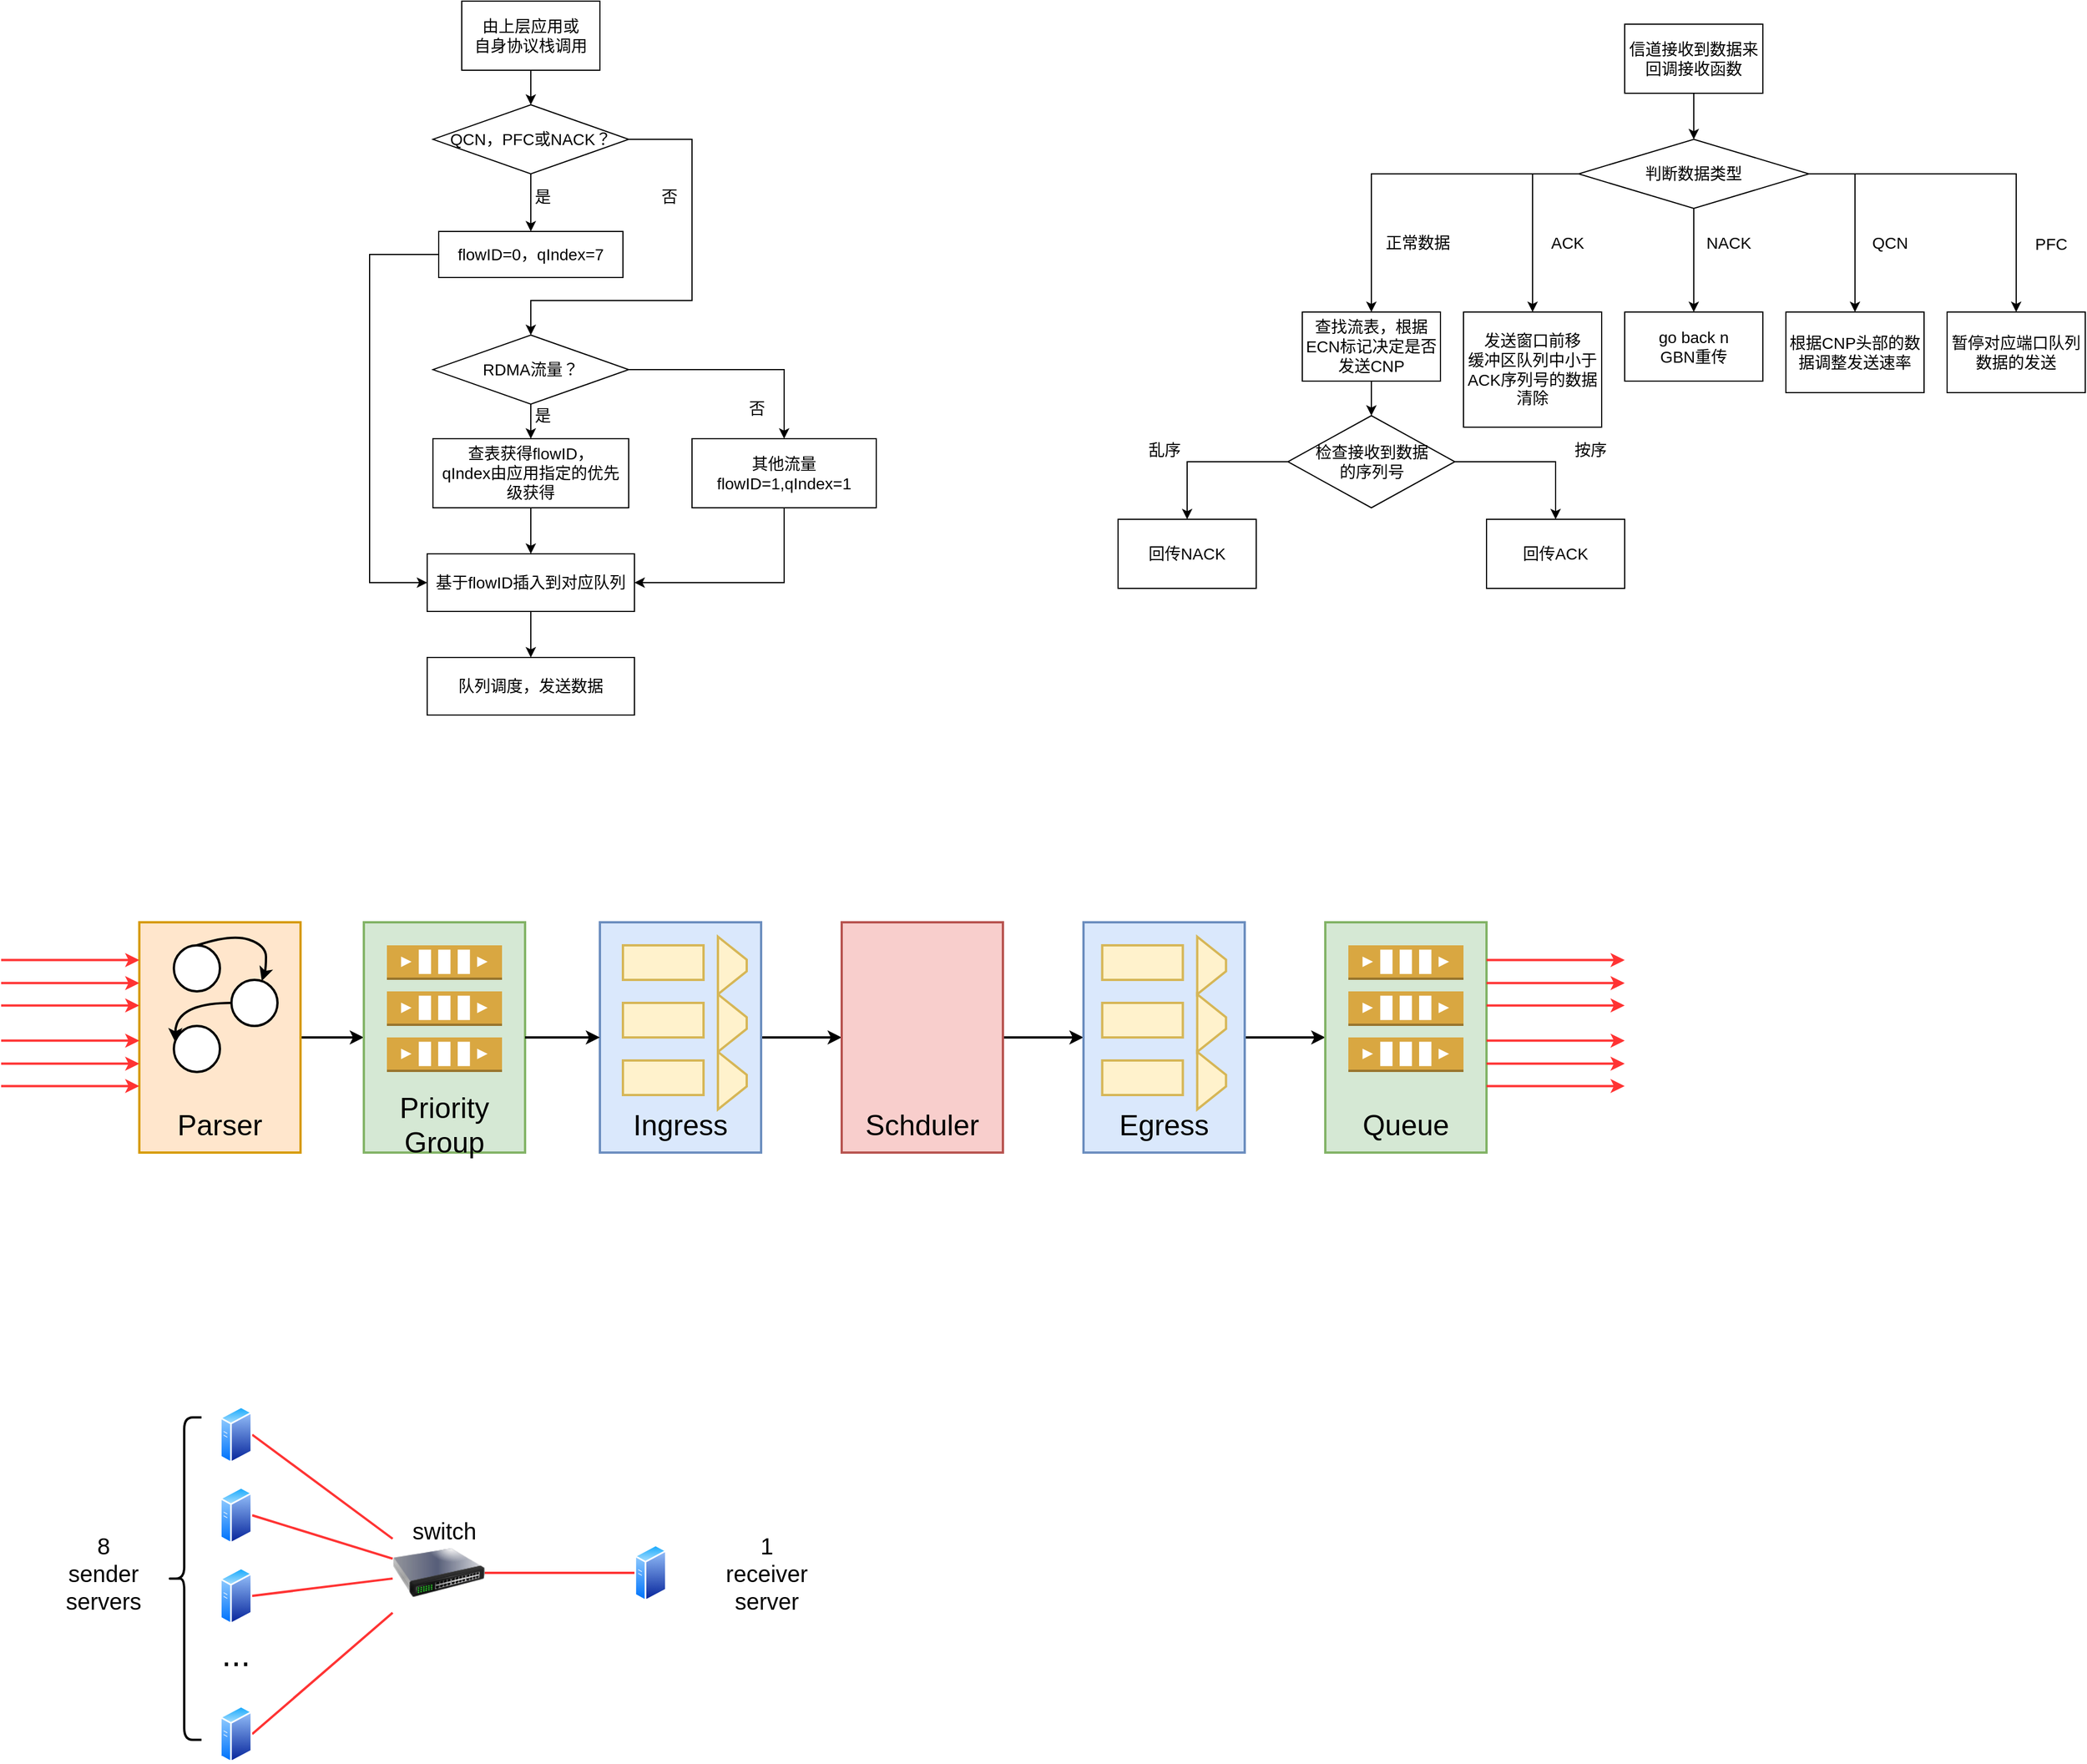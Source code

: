 <mxfile version="17.1.3" type="github">
  <diagram id="tDxhUoB9qEVGDgbhk-KO" name="Page-1">
    <mxGraphModel dx="2072" dy="1929" grid="1" gridSize="10" guides="1" tooltips="1" connect="1" arrows="1" fold="1" page="1" pageScale="1" pageWidth="827" pageHeight="1169" math="0" shadow="0">
      <root>
        <mxCell id="0" />
        <mxCell id="1" parent="0" />
        <mxCell id="RuosHeMIYyfSpo287nHV-2" value="" style="endArrow=classic;html=1;rounded=0;strokeWidth=1;entryX=0.5;entryY=0;entryDx=0;entryDy=0;fontSize=14;" edge="1" parent="1" target="RuosHeMIYyfSpo287nHV-4">
          <mxGeometry width="50" height="50" relative="1" as="geometry">
            <mxPoint x="120" y="40" as="sourcePoint" />
            <mxPoint x="120" y="90" as="targetPoint" />
          </mxGeometry>
        </mxCell>
        <mxCell id="RuosHeMIYyfSpo287nHV-3" value="&lt;font style=&quot;font-size: 14px;&quot;&gt;由上层应用或&lt;br style=&quot;font-size: 14px;&quot;&gt;自身协议栈调用&lt;/font&gt;" style="rounded=0;whiteSpace=wrap;html=1;strokeWidth=1;fontSize=14;" vertex="1" parent="1">
          <mxGeometry x="60" y="-10" width="120" height="60" as="geometry" />
        </mxCell>
        <mxCell id="RuosHeMIYyfSpo287nHV-8" value="" style="edgeStyle=orthogonalEdgeStyle;rounded=0;orthogonalLoop=1;jettySize=auto;html=1;fontSize=14;strokeWidth=1;" edge="1" parent="1" source="RuosHeMIYyfSpo287nHV-4" target="RuosHeMIYyfSpo287nHV-7">
          <mxGeometry relative="1" as="geometry" />
        </mxCell>
        <mxCell id="RuosHeMIYyfSpo287nHV-13" value="" style="edgeStyle=orthogonalEdgeStyle;rounded=0;orthogonalLoop=1;jettySize=auto;html=1;fontSize=14;strokeWidth=1;" edge="1" parent="1" source="RuosHeMIYyfSpo287nHV-4" target="RuosHeMIYyfSpo287nHV-12">
          <mxGeometry relative="1" as="geometry">
            <Array as="points">
              <mxPoint x="260" y="110" />
              <mxPoint x="260" y="250" />
              <mxPoint x="120" y="250" />
            </Array>
          </mxGeometry>
        </mxCell>
        <mxCell id="RuosHeMIYyfSpo287nHV-22" value="否" style="edgeLabel;html=1;align=center;verticalAlign=middle;resizable=0;points=[];fontSize=14;" vertex="1" connectable="0" parent="RuosHeMIYyfSpo287nHV-13">
          <mxGeometry x="-0.392" y="1" relative="1" as="geometry">
            <mxPoint x="-21" y="-6" as="offset" />
          </mxGeometry>
        </mxCell>
        <mxCell id="RuosHeMIYyfSpo287nHV-4" value="QCN，PFC或NACK？" style="rhombus;whiteSpace=wrap;html=1;fontSize=14;strokeWidth=1;" vertex="1" parent="1">
          <mxGeometry x="35" y="80" width="170" height="60" as="geometry" />
        </mxCell>
        <mxCell id="RuosHeMIYyfSpo287nHV-21" style="edgeStyle=orthogonalEdgeStyle;rounded=0;orthogonalLoop=1;jettySize=auto;html=1;exitX=0;exitY=0.5;exitDx=0;exitDy=0;entryX=0;entryY=0.5;entryDx=0;entryDy=0;fontSize=14;strokeWidth=1;" edge="1" parent="1" source="RuosHeMIYyfSpo287nHV-7" target="RuosHeMIYyfSpo287nHV-18">
          <mxGeometry relative="1" as="geometry">
            <Array as="points">
              <mxPoint x="-20" y="210" />
              <mxPoint x="-20" y="495" />
            </Array>
          </mxGeometry>
        </mxCell>
        <mxCell id="RuosHeMIYyfSpo287nHV-7" value="flowID=0，qIndex=7" style="whiteSpace=wrap;html=1;fontSize=14;strokeWidth=1;" vertex="1" parent="1">
          <mxGeometry x="40" y="190" width="160" height="40" as="geometry" />
        </mxCell>
        <mxCell id="RuosHeMIYyfSpo287nHV-9" value="是" style="text;html=1;align=center;verticalAlign=middle;resizable=0;points=[];autosize=1;strokeColor=none;fillColor=none;fontSize=14;" vertex="1" parent="1">
          <mxGeometry x="115" y="150" width="30" height="20" as="geometry" />
        </mxCell>
        <mxCell id="RuosHeMIYyfSpo287nHV-15" value="" style="edgeStyle=orthogonalEdgeStyle;rounded=0;orthogonalLoop=1;jettySize=auto;html=1;fontSize=14;strokeWidth=1;" edge="1" parent="1" source="RuosHeMIYyfSpo287nHV-12" target="RuosHeMIYyfSpo287nHV-14">
          <mxGeometry relative="1" as="geometry" />
        </mxCell>
        <mxCell id="RuosHeMIYyfSpo287nHV-67" value="" style="edgeStyle=orthogonalEdgeStyle;rounded=0;orthogonalLoop=1;jettySize=auto;html=1;fontSize=14;strokeWidth=1;" edge="1" parent="1" source="RuosHeMIYyfSpo287nHV-12" target="RuosHeMIYyfSpo287nHV-66">
          <mxGeometry relative="1" as="geometry" />
        </mxCell>
        <mxCell id="RuosHeMIYyfSpo287nHV-12" value="RDMA流量？" style="rhombus;whiteSpace=wrap;html=1;fontSize=14;strokeWidth=1;" vertex="1" parent="1">
          <mxGeometry x="35" y="280" width="170" height="60" as="geometry" />
        </mxCell>
        <mxCell id="RuosHeMIYyfSpo287nHV-19" value="" style="edgeStyle=orthogonalEdgeStyle;rounded=0;orthogonalLoop=1;jettySize=auto;html=1;fontSize=14;strokeWidth=1;" edge="1" parent="1" source="RuosHeMIYyfSpo287nHV-14" target="RuosHeMIYyfSpo287nHV-18">
          <mxGeometry relative="1" as="geometry" />
        </mxCell>
        <mxCell id="RuosHeMIYyfSpo287nHV-14" value="查表获得flowID，&lt;br style=&quot;font-size: 14px;&quot;&gt;qIndex由应用指定的优先级获得" style="whiteSpace=wrap;html=1;fontSize=14;strokeWidth=1;" vertex="1" parent="1">
          <mxGeometry x="35" y="370" width="170" height="60" as="geometry" />
        </mxCell>
        <mxCell id="RuosHeMIYyfSpo287nHV-25" value="" style="edgeStyle=orthogonalEdgeStyle;rounded=0;orthogonalLoop=1;jettySize=auto;html=1;fontSize=14;strokeWidth=1;" edge="1" parent="1" source="RuosHeMIYyfSpo287nHV-18" target="RuosHeMIYyfSpo287nHV-24">
          <mxGeometry relative="1" as="geometry" />
        </mxCell>
        <mxCell id="RuosHeMIYyfSpo287nHV-18" value="基于flowID插入到对应队列" style="whiteSpace=wrap;html=1;fontSize=14;strokeWidth=1;" vertex="1" parent="1">
          <mxGeometry x="30" y="470" width="180" height="50" as="geometry" />
        </mxCell>
        <mxCell id="RuosHeMIYyfSpo287nHV-24" value="队列调度，发送数据" style="whiteSpace=wrap;html=1;fontSize=14;strokeWidth=1;" vertex="1" parent="1">
          <mxGeometry x="30" y="560" width="180" height="50" as="geometry" />
        </mxCell>
        <mxCell id="RuosHeMIYyfSpo287nHV-29" value="" style="edgeStyle=orthogonalEdgeStyle;rounded=0;orthogonalLoop=1;jettySize=auto;html=1;fontSize=14;strokeWidth=1;" edge="1" parent="1" source="RuosHeMIYyfSpo287nHV-26" target="RuosHeMIYyfSpo287nHV-28">
          <mxGeometry relative="1" as="geometry" />
        </mxCell>
        <mxCell id="RuosHeMIYyfSpo287nHV-26" value="&lt;span style=&quot;font-size: 14px;&quot;&gt;信道接收到数据来回调接收函数&lt;/span&gt;" style="rounded=0;whiteSpace=wrap;html=1;strokeWidth=1;fontSize=14;" vertex="1" parent="1">
          <mxGeometry x="1070" y="10" width="120" height="60" as="geometry" />
        </mxCell>
        <mxCell id="RuosHeMIYyfSpo287nHV-34" value="" style="edgeStyle=orthogonalEdgeStyle;rounded=0;orthogonalLoop=1;jettySize=auto;html=1;fontSize=14;strokeWidth=1;" edge="1" parent="1" source="RuosHeMIYyfSpo287nHV-28" target="RuosHeMIYyfSpo287nHV-33">
          <mxGeometry relative="1" as="geometry" />
        </mxCell>
        <mxCell id="RuosHeMIYyfSpo287nHV-35" value="正常数据" style="edgeLabel;html=1;align=center;verticalAlign=middle;resizable=0;points=[];fontSize=14;" vertex="1" connectable="0" parent="RuosHeMIYyfSpo287nHV-34">
          <mxGeometry x="0.288" relative="1" as="geometry">
            <mxPoint x="40" y="47" as="offset" />
          </mxGeometry>
        </mxCell>
        <mxCell id="RuosHeMIYyfSpo287nHV-39" value="ACK" style="edgeStyle=orthogonalEdgeStyle;rounded=0;orthogonalLoop=1;jettySize=auto;html=1;fontSize=14;strokeWidth=1;" edge="1" parent="1" source="RuosHeMIYyfSpo287nHV-28" target="RuosHeMIYyfSpo287nHV-38">
          <mxGeometry x="0.251" y="30" relative="1" as="geometry">
            <Array as="points">
              <mxPoint x="990" y="200" />
              <mxPoint x="990" y="200" />
            </Array>
            <mxPoint as="offset" />
          </mxGeometry>
        </mxCell>
        <mxCell id="RuosHeMIYyfSpo287nHV-42" value="NACK" style="edgeStyle=orthogonalEdgeStyle;rounded=0;orthogonalLoop=1;jettySize=auto;html=1;fontSize=14;strokeWidth=1;" edge="1" parent="1" source="RuosHeMIYyfSpo287nHV-28" target="RuosHeMIYyfSpo287nHV-41">
          <mxGeometry x="-0.333" y="30" relative="1" as="geometry">
            <Array as="points">
              <mxPoint x="1130" y="240" />
              <mxPoint x="1130" y="240" />
            </Array>
            <mxPoint as="offset" />
          </mxGeometry>
        </mxCell>
        <mxCell id="RuosHeMIYyfSpo287nHV-46" value="QCN" style="edgeStyle=orthogonalEdgeStyle;rounded=0;orthogonalLoop=1;jettySize=auto;html=1;fontSize=14;strokeWidth=1;exitX=1;exitY=0.5;exitDx=0;exitDy=0;" edge="1" parent="1" source="RuosHeMIYyfSpo287nHV-28" target="RuosHeMIYyfSpo287nHV-45">
          <mxGeometry x="0.25" y="30" relative="1" as="geometry">
            <mxPoint as="offset" />
          </mxGeometry>
        </mxCell>
        <mxCell id="RuosHeMIYyfSpo287nHV-49" value="" style="edgeStyle=orthogonalEdgeStyle;rounded=0;orthogonalLoop=1;jettySize=auto;html=1;fontSize=14;strokeWidth=1;" edge="1" parent="1" source="RuosHeMIYyfSpo287nHV-28" target="RuosHeMIYyfSpo287nHV-48">
          <mxGeometry relative="1" as="geometry" />
        </mxCell>
        <mxCell id="RuosHeMIYyfSpo287nHV-50" value="PFC" style="edgeLabel;html=1;align=center;verticalAlign=middle;resizable=0;points=[];fontSize=14;" vertex="1" connectable="0" parent="RuosHeMIYyfSpo287nHV-49">
          <mxGeometry x="0.502" y="4" relative="1" as="geometry">
            <mxPoint x="26" y="15" as="offset" />
          </mxGeometry>
        </mxCell>
        <mxCell id="RuosHeMIYyfSpo287nHV-28" value="&lt;font style=&quot;font-size: 14px;&quot;&gt;判断数据类型&lt;/font&gt;" style="rhombus;whiteSpace=wrap;html=1;rounded=0;strokeWidth=1;fontSize=14;" vertex="1" parent="1">
          <mxGeometry x="1030" y="110" width="200" height="60" as="geometry" />
        </mxCell>
        <mxCell id="RuosHeMIYyfSpo287nHV-33" value="" style="whiteSpace=wrap;html=1;rounded=0;strokeWidth=1;fontSize=14;" vertex="1" parent="1">
          <mxGeometry x="790" y="260" width="120" height="60" as="geometry" />
        </mxCell>
        <mxCell id="RuosHeMIYyfSpo287nHV-38" value="" style="whiteSpace=wrap;html=1;rounded=0;strokeWidth=1;fontSize=14;" vertex="1" parent="1">
          <mxGeometry x="930" y="260" width="120" height="60" as="geometry" />
        </mxCell>
        <mxCell id="RuosHeMIYyfSpo287nHV-41" value="go back n&lt;br&gt;GBN重传" style="whiteSpace=wrap;html=1;rounded=0;strokeWidth=1;fontSize=14;" vertex="1" parent="1">
          <mxGeometry x="1070" y="260" width="120" height="60" as="geometry" />
        </mxCell>
        <mxCell id="RuosHeMIYyfSpo287nHV-45" value="根据CNP头部的数据调整发送速率" style="whiteSpace=wrap;html=1;rounded=0;strokeWidth=1;fontSize=14;" vertex="1" parent="1">
          <mxGeometry x="1210" y="260" width="120" height="70" as="geometry" />
        </mxCell>
        <mxCell id="RuosHeMIYyfSpo287nHV-48" value="暂停对应端口队列数据的发送" style="whiteSpace=wrap;html=1;rounded=0;strokeWidth=1;fontSize=14;" vertex="1" parent="1">
          <mxGeometry x="1350" y="260" width="120" height="70" as="geometry" />
        </mxCell>
        <mxCell id="RuosHeMIYyfSpo287nHV-54" value="" style="edgeStyle=orthogonalEdgeStyle;rounded=0;orthogonalLoop=1;jettySize=auto;html=1;fontSize=14;strokeWidth=1;" edge="1" parent="1" source="RuosHeMIYyfSpo287nHV-51" target="RuosHeMIYyfSpo287nHV-53">
          <mxGeometry relative="1" as="geometry" />
        </mxCell>
        <mxCell id="RuosHeMIYyfSpo287nHV-51" value="查找流表，根据ECN标记决定是否发送CNP" style="whiteSpace=wrap;html=1;rounded=0;strokeWidth=1;fontSize=14;" vertex="1" parent="1">
          <mxGeometry x="790" y="260" width="120" height="60" as="geometry" />
        </mxCell>
        <mxCell id="RuosHeMIYyfSpo287nHV-52" value="发送窗口前移&lt;br&gt;缓冲区队列中小于ACK序列号的数据清除" style="whiteSpace=wrap;html=1;rounded=0;strokeWidth=1;fontSize=14;" vertex="1" parent="1">
          <mxGeometry x="930" y="260" width="120" height="100" as="geometry" />
        </mxCell>
        <mxCell id="RuosHeMIYyfSpo287nHV-59" value="按序" style="edgeStyle=orthogonalEdgeStyle;rounded=0;orthogonalLoop=1;jettySize=auto;html=1;fontSize=14;strokeWidth=1;" edge="1" parent="1" source="RuosHeMIYyfSpo287nHV-53" target="RuosHeMIYyfSpo287nHV-58">
          <mxGeometry x="0.274" y="32" relative="1" as="geometry">
            <mxPoint x="-2" y="-10" as="offset" />
          </mxGeometry>
        </mxCell>
        <mxCell id="RuosHeMIYyfSpo287nHV-61" value="" style="edgeStyle=orthogonalEdgeStyle;rounded=0;orthogonalLoop=1;jettySize=auto;html=1;fontSize=14;strokeWidth=1;" edge="1" parent="1" source="RuosHeMIYyfSpo287nHV-53" target="RuosHeMIYyfSpo287nHV-60">
          <mxGeometry relative="1" as="geometry" />
        </mxCell>
        <mxCell id="RuosHeMIYyfSpo287nHV-62" value="乱序" style="edgeLabel;html=1;align=center;verticalAlign=middle;resizable=0;points=[];fontSize=14;" vertex="1" connectable="0" parent="RuosHeMIYyfSpo287nHV-61">
          <mxGeometry x="-0.586" relative="1" as="geometry">
            <mxPoint x="-79" y="-10" as="offset" />
          </mxGeometry>
        </mxCell>
        <mxCell id="RuosHeMIYyfSpo287nHV-53" value="检查接收到数据&lt;br&gt;的序列号" style="rhombus;whiteSpace=wrap;html=1;fontSize=14;rounded=0;strokeWidth=1;" vertex="1" parent="1">
          <mxGeometry x="777.5" y="350" width="145" height="80" as="geometry" />
        </mxCell>
        <mxCell id="RuosHeMIYyfSpo287nHV-58" value="回传ACK" style="whiteSpace=wrap;html=1;fontSize=14;rounded=0;strokeWidth=1;" vertex="1" parent="1">
          <mxGeometry x="950" y="440" width="120" height="60" as="geometry" />
        </mxCell>
        <mxCell id="RuosHeMIYyfSpo287nHV-60" value="回传NACK" style="whiteSpace=wrap;html=1;fontSize=14;rounded=0;strokeWidth=1;" vertex="1" parent="1">
          <mxGeometry x="630" y="440" width="120" height="60" as="geometry" />
        </mxCell>
        <mxCell id="RuosHeMIYyfSpo287nHV-63" value="是" style="text;html=1;align=center;verticalAlign=middle;resizable=0;points=[];autosize=1;strokeColor=none;fillColor=none;fontSize=14;" vertex="1" parent="1">
          <mxGeometry x="115" y="340" width="30" height="20" as="geometry" />
        </mxCell>
        <mxCell id="RuosHeMIYyfSpo287nHV-69" style="edgeStyle=orthogonalEdgeStyle;rounded=0;orthogonalLoop=1;jettySize=auto;html=1;exitX=0.5;exitY=1;exitDx=0;exitDy=0;entryX=1;entryY=0.5;entryDx=0;entryDy=0;fontSize=14;strokeWidth=1;" edge="1" parent="1" source="RuosHeMIYyfSpo287nHV-66" target="RuosHeMIYyfSpo287nHV-18">
          <mxGeometry relative="1" as="geometry" />
        </mxCell>
        <mxCell id="RuosHeMIYyfSpo287nHV-66" value="其他流量&lt;br&gt;flowID=1,qIndex=1" style="whiteSpace=wrap;html=1;fontSize=14;strokeWidth=1;" vertex="1" parent="1">
          <mxGeometry x="260" y="370" width="160" height="60" as="geometry" />
        </mxCell>
        <mxCell id="RuosHeMIYyfSpo287nHV-68" value="否" style="edgeLabel;html=1;align=center;verticalAlign=middle;resizable=0;points=[];fontSize=14;" vertex="1" connectable="0" parent="1">
          <mxGeometry x="250.0" y="180.0" as="geometry">
            <mxPoint x="66" y="164" as="offset" />
          </mxGeometry>
        </mxCell>
        <mxCell id="RuosHeMIYyfSpo287nHV-100" style="edgeStyle=orthogonalEdgeStyle;curved=1;rounded=0;orthogonalLoop=1;jettySize=auto;html=1;exitX=1;exitY=0.5;exitDx=0;exitDy=0;entryX=0;entryY=0.5;entryDx=0;entryDy=0;fontSize=25;strokeWidth=2;" edge="1" parent="1" source="RuosHeMIYyfSpo287nHV-70" target="RuosHeMIYyfSpo287nHV-89">
          <mxGeometry relative="1" as="geometry" />
        </mxCell>
        <mxCell id="RuosHeMIYyfSpo287nHV-70" value="&lt;font style=&quot;font-size: 25px&quot;&gt;&lt;br&gt;&lt;br&gt;&lt;br&gt;&lt;br&gt;&lt;br&gt;Parser&lt;/font&gt;" style="rounded=0;whiteSpace=wrap;html=1;fontSize=14;strokeWidth=2;fillColor=#ffe6cc;strokeColor=#d79b00;" vertex="1" parent="1">
          <mxGeometry x="-220" y="790" width="140" height="200" as="geometry" />
        </mxCell>
        <mxCell id="RuosHeMIYyfSpo287nHV-102" style="edgeStyle=orthogonalEdgeStyle;curved=1;rounded=0;orthogonalLoop=1;jettySize=auto;html=1;exitX=1;exitY=0.5;exitDx=0;exitDy=0;entryX=0;entryY=0.5;entryDx=0;entryDy=0;fontSize=25;strokeWidth=2;" edge="1" parent="1" source="RuosHeMIYyfSpo287nHV-71" target="RuosHeMIYyfSpo287nHV-72">
          <mxGeometry relative="1" as="geometry" />
        </mxCell>
        <mxCell id="RuosHeMIYyfSpo287nHV-71" value="&lt;br&gt;&lt;br&gt;&lt;br&gt;&lt;br&gt;&lt;br&gt;Ingress" style="rounded=0;whiteSpace=wrap;html=1;fontSize=25;strokeWidth=2;fillColor=#dae8fc;strokeColor=#6c8ebf;" vertex="1" parent="1">
          <mxGeometry x="180" y="790" width="140" height="200" as="geometry" />
        </mxCell>
        <mxCell id="RuosHeMIYyfSpo287nHV-80" style="edgeStyle=orthogonalEdgeStyle;rounded=0;orthogonalLoop=1;jettySize=auto;html=1;exitX=1;exitY=0.5;exitDx=0;exitDy=0;entryX=0;entryY=0.5;entryDx=0;entryDy=0;fontSize=25;strokeWidth=2;" edge="1" parent="1" source="RuosHeMIYyfSpo287nHV-72" target="RuosHeMIYyfSpo287nHV-73">
          <mxGeometry relative="1" as="geometry" />
        </mxCell>
        <mxCell id="RuosHeMIYyfSpo287nHV-72" value="&lt;br&gt;&lt;br&gt;&lt;br&gt;&lt;br&gt;&lt;br&gt;Schduler" style="rounded=0;whiteSpace=wrap;html=1;fontSize=25;strokeWidth=2;fillColor=#f8cecc;strokeColor=#b85450;" vertex="1" parent="1">
          <mxGeometry x="390" y="790" width="140" height="200" as="geometry" />
        </mxCell>
        <mxCell id="RuosHeMIYyfSpo287nHV-81" style="edgeStyle=orthogonalEdgeStyle;rounded=0;orthogonalLoop=1;jettySize=auto;html=1;exitX=1;exitY=0.5;exitDx=0;exitDy=0;fontSize=25;strokeWidth=2;" edge="1" parent="1" source="RuosHeMIYyfSpo287nHV-73">
          <mxGeometry relative="1" as="geometry">
            <mxPoint x="810.0" y="890" as="targetPoint" />
          </mxGeometry>
        </mxCell>
        <mxCell id="RuosHeMIYyfSpo287nHV-73" value="&lt;br&gt;&lt;br&gt;&lt;br&gt;&lt;br&gt;&lt;br&gt;Egress" style="rounded=0;whiteSpace=wrap;html=1;fontSize=25;strokeWidth=2;fillColor=#dae8fc;strokeColor=#6c8ebf;" vertex="1" parent="1">
          <mxGeometry x="600" y="790" width="140" height="200" as="geometry" />
        </mxCell>
        <mxCell id="RuosHeMIYyfSpo287nHV-75" value="" style="ellipse;whiteSpace=wrap;html=1;aspect=fixed;fontSize=14;strokeWidth=2;" vertex="1" parent="1">
          <mxGeometry x="-190" y="810" width="40" height="40" as="geometry" />
        </mxCell>
        <mxCell id="RuosHeMIYyfSpo287nHV-76" value="" style="ellipse;whiteSpace=wrap;html=1;aspect=fixed;fontSize=14;strokeWidth=2;" vertex="1" parent="1">
          <mxGeometry x="-140" y="840" width="40" height="40" as="geometry" />
        </mxCell>
        <mxCell id="RuosHeMIYyfSpo287nHV-77" value="" style="ellipse;whiteSpace=wrap;html=1;aspect=fixed;fontSize=14;strokeWidth=2;" vertex="1" parent="1">
          <mxGeometry x="-190" y="880" width="40" height="40" as="geometry" />
        </mxCell>
        <mxCell id="RuosHeMIYyfSpo287nHV-85" value="" style="curved=1;endArrow=classic;html=1;rounded=0;fontSize=14;strokeWidth=2;exitX=0.5;exitY=0;exitDx=0;exitDy=0;" edge="1" parent="1" source="RuosHeMIYyfSpo287nHV-75" target="RuosHeMIYyfSpo287nHV-76">
          <mxGeometry width="50" height="50" relative="1" as="geometry">
            <mxPoint x="-160" y="800" as="sourcePoint" />
            <mxPoint x="-110" y="750" as="targetPoint" />
            <Array as="points">
              <mxPoint x="-140" y="800" />
              <mxPoint x="-110" y="810" />
              <mxPoint x="-110" y="830" />
            </Array>
          </mxGeometry>
        </mxCell>
        <mxCell id="RuosHeMIYyfSpo287nHV-87" style="edgeStyle=orthogonalEdgeStyle;rounded=0;orthogonalLoop=1;jettySize=auto;html=1;exitX=0;exitY=0.5;exitDx=0;exitDy=0;fontSize=14;strokeWidth=2;curved=1;entryX=0.032;entryY=0.353;entryDx=0;entryDy=0;entryPerimeter=0;" edge="1" parent="1" source="RuosHeMIYyfSpo287nHV-76" target="RuosHeMIYyfSpo287nHV-77">
          <mxGeometry relative="1" as="geometry">
            <mxPoint x="-150" y="900" as="targetPoint" />
            <Array as="points">
              <mxPoint x="-189" y="860" />
            </Array>
          </mxGeometry>
        </mxCell>
        <mxCell id="RuosHeMIYyfSpo287nHV-99" value="" style="group" vertex="1" connectable="0" parent="1">
          <mxGeometry x="-25" y="790" width="140" height="200" as="geometry" />
        </mxCell>
        <mxCell id="RuosHeMIYyfSpo287nHV-89" value="&lt;br&gt;&lt;br&gt;&lt;br&gt;&lt;br&gt;&lt;br&gt;Priority Group" style="rounded=0;whiteSpace=wrap;html=1;fontSize=25;strokeWidth=2;fillColor=#d5e8d4;strokeColor=#82b366;" vertex="1" parent="RuosHeMIYyfSpo287nHV-99">
          <mxGeometry width="140" height="200" as="geometry" />
        </mxCell>
        <mxCell id="RuosHeMIYyfSpo287nHV-91" value="" style="outlineConnect=0;dashed=0;verticalLabelPosition=bottom;verticalAlign=top;align=center;html=1;shape=mxgraph.aws3.queue;fillColor=#D9A741;gradientColor=none;fontSize=25;strokeWidth=2;" vertex="1" parent="RuosHeMIYyfSpo287nHV-99">
          <mxGeometry x="20" y="20" width="100" height="30" as="geometry" />
        </mxCell>
        <mxCell id="RuosHeMIYyfSpo287nHV-92" value="" style="outlineConnect=0;dashed=0;verticalLabelPosition=bottom;verticalAlign=top;align=center;html=1;shape=mxgraph.aws3.queue;fillColor=#D9A741;gradientColor=none;fontSize=25;strokeWidth=2;" vertex="1" parent="RuosHeMIYyfSpo287nHV-99">
          <mxGeometry x="20" y="60" width="100" height="30" as="geometry" />
        </mxCell>
        <mxCell id="RuosHeMIYyfSpo287nHV-96" value="" style="outlineConnect=0;dashed=0;verticalLabelPosition=bottom;verticalAlign=top;align=center;html=1;shape=mxgraph.aws3.queue;fillColor=#D9A741;gradientColor=none;fontSize=25;strokeWidth=2;" vertex="1" parent="RuosHeMIYyfSpo287nHV-99">
          <mxGeometry x="20" y="100" width="100" height="30" as="geometry" />
        </mxCell>
        <mxCell id="RuosHeMIYyfSpo287nHV-101" style="edgeStyle=orthogonalEdgeStyle;curved=1;rounded=0;orthogonalLoop=1;jettySize=auto;html=1;exitX=1;exitY=0.5;exitDx=0;exitDy=0;entryX=0;entryY=0.5;entryDx=0;entryDy=0;fontSize=25;strokeWidth=2;" edge="1" parent="1" source="RuosHeMIYyfSpo287nHV-89" target="RuosHeMIYyfSpo287nHV-71">
          <mxGeometry relative="1" as="geometry" />
        </mxCell>
        <mxCell id="RuosHeMIYyfSpo287nHV-103" value="" style="group" vertex="1" connectable="0" parent="1">
          <mxGeometry x="810" y="790" width="140" height="200" as="geometry" />
        </mxCell>
        <mxCell id="RuosHeMIYyfSpo287nHV-104" value="&lt;br&gt;&lt;br&gt;&lt;br&gt;&lt;br&gt;&lt;br&gt;Queue" style="rounded=0;whiteSpace=wrap;html=1;fontSize=25;strokeWidth=2;fillColor=#d5e8d4;strokeColor=#82b366;" vertex="1" parent="RuosHeMIYyfSpo287nHV-103">
          <mxGeometry width="140" height="200" as="geometry" />
        </mxCell>
        <mxCell id="RuosHeMIYyfSpo287nHV-105" value="" style="outlineConnect=0;dashed=0;verticalLabelPosition=bottom;verticalAlign=top;align=center;html=1;shape=mxgraph.aws3.queue;fillColor=#D9A741;gradientColor=none;fontSize=25;strokeWidth=2;" vertex="1" parent="RuosHeMIYyfSpo287nHV-103">
          <mxGeometry x="20" y="20" width="100" height="30" as="geometry" />
        </mxCell>
        <mxCell id="RuosHeMIYyfSpo287nHV-106" value="" style="outlineConnect=0;dashed=0;verticalLabelPosition=bottom;verticalAlign=top;align=center;html=1;shape=mxgraph.aws3.queue;fillColor=#D9A741;gradientColor=none;fontSize=25;strokeWidth=2;" vertex="1" parent="RuosHeMIYyfSpo287nHV-103">
          <mxGeometry x="20" y="60" width="100" height="30" as="geometry" />
        </mxCell>
        <mxCell id="RuosHeMIYyfSpo287nHV-107" value="" style="outlineConnect=0;dashed=0;verticalLabelPosition=bottom;verticalAlign=top;align=center;html=1;shape=mxgraph.aws3.queue;fillColor=#D9A741;gradientColor=none;fontSize=25;strokeWidth=2;" vertex="1" parent="RuosHeMIYyfSpo287nHV-103">
          <mxGeometry x="20" y="100" width="100" height="30" as="geometry" />
        </mxCell>
        <mxCell id="RuosHeMIYyfSpo287nHV-119" value="" style="group" vertex="1" connectable="0" parent="1">
          <mxGeometry x="200" y="802.5" width="107.5" height="150" as="geometry" />
        </mxCell>
        <mxCell id="RuosHeMIYyfSpo287nHV-108" value="" style="rounded=0;whiteSpace=wrap;html=1;fontSize=25;strokeWidth=2;fillColor=#fff2cc;strokeColor=#d6b656;" vertex="1" parent="RuosHeMIYyfSpo287nHV-119">
          <mxGeometry y="7.5" width="70" height="30" as="geometry" />
        </mxCell>
        <mxCell id="RuosHeMIYyfSpo287nHV-110" value="" style="shape=trapezoid;perimeter=trapezoidPerimeter;whiteSpace=wrap;html=1;fixedSize=1;fontSize=25;strokeWidth=2;rotation=90;fillColor=#fff2cc;strokeColor=#d6b656;" vertex="1" parent="RuosHeMIYyfSpo287nHV-119">
          <mxGeometry x="70" y="12.5" width="50" height="25" as="geometry" />
        </mxCell>
        <mxCell id="RuosHeMIYyfSpo287nHV-113" value="" style="rounded=0;whiteSpace=wrap;html=1;fontSize=25;strokeWidth=2;fillColor=#fff2cc;strokeColor=#d6b656;" vertex="1" parent="RuosHeMIYyfSpo287nHV-119">
          <mxGeometry y="57.5" width="70" height="30" as="geometry" />
        </mxCell>
        <mxCell id="RuosHeMIYyfSpo287nHV-114" value="" style="shape=trapezoid;perimeter=trapezoidPerimeter;whiteSpace=wrap;html=1;fixedSize=1;fontSize=25;strokeWidth=2;rotation=90;fillColor=#fff2cc;strokeColor=#d6b656;" vertex="1" parent="RuosHeMIYyfSpo287nHV-119">
          <mxGeometry x="70" y="62.5" width="50" height="25" as="geometry" />
        </mxCell>
        <mxCell id="RuosHeMIYyfSpo287nHV-115" value="" style="rounded=0;whiteSpace=wrap;html=1;fontSize=25;strokeWidth=2;fillColor=#fff2cc;strokeColor=#d6b656;" vertex="1" parent="RuosHeMIYyfSpo287nHV-119">
          <mxGeometry y="107.5" width="70" height="30" as="geometry" />
        </mxCell>
        <mxCell id="RuosHeMIYyfSpo287nHV-116" value="" style="shape=trapezoid;perimeter=trapezoidPerimeter;whiteSpace=wrap;html=1;fixedSize=1;fontSize=25;strokeWidth=2;rotation=90;fillColor=#fff2cc;strokeColor=#d6b656;" vertex="1" parent="RuosHeMIYyfSpo287nHV-119">
          <mxGeometry x="70" y="112.5" width="50" height="25" as="geometry" />
        </mxCell>
        <mxCell id="RuosHeMIYyfSpo287nHV-120" value="" style="group" vertex="1" connectable="0" parent="1">
          <mxGeometry x="616.25" y="802.5" width="107.5" height="150" as="geometry" />
        </mxCell>
        <mxCell id="RuosHeMIYyfSpo287nHV-121" value="" style="rounded=0;whiteSpace=wrap;html=1;fontSize=25;strokeWidth=2;fillColor=#fff2cc;strokeColor=#d6b656;" vertex="1" parent="RuosHeMIYyfSpo287nHV-120">
          <mxGeometry y="7.5" width="70" height="30" as="geometry" />
        </mxCell>
        <mxCell id="RuosHeMIYyfSpo287nHV-122" value="" style="shape=trapezoid;perimeter=trapezoidPerimeter;whiteSpace=wrap;html=1;fixedSize=1;fontSize=25;strokeWidth=2;rotation=90;fillColor=#fff2cc;strokeColor=#d6b656;" vertex="1" parent="RuosHeMIYyfSpo287nHV-120">
          <mxGeometry x="70" y="12.5" width="50" height="25" as="geometry" />
        </mxCell>
        <mxCell id="RuosHeMIYyfSpo287nHV-123" value="" style="rounded=0;whiteSpace=wrap;html=1;fontSize=25;strokeWidth=2;fillColor=#fff2cc;strokeColor=#d6b656;" vertex="1" parent="RuosHeMIYyfSpo287nHV-120">
          <mxGeometry y="57.5" width="70" height="30" as="geometry" />
        </mxCell>
        <mxCell id="RuosHeMIYyfSpo287nHV-124" value="" style="shape=trapezoid;perimeter=trapezoidPerimeter;whiteSpace=wrap;html=1;fixedSize=1;fontSize=25;strokeWidth=2;rotation=90;fillColor=#fff2cc;strokeColor=#d6b656;" vertex="1" parent="RuosHeMIYyfSpo287nHV-120">
          <mxGeometry x="70" y="62.5" width="50" height="25" as="geometry" />
        </mxCell>
        <mxCell id="RuosHeMIYyfSpo287nHV-125" value="" style="rounded=0;whiteSpace=wrap;html=1;fontSize=25;strokeWidth=2;fillColor=#fff2cc;strokeColor=#d6b656;" vertex="1" parent="RuosHeMIYyfSpo287nHV-120">
          <mxGeometry y="107.5" width="70" height="30" as="geometry" />
        </mxCell>
        <mxCell id="RuosHeMIYyfSpo287nHV-126" value="" style="shape=trapezoid;perimeter=trapezoidPerimeter;whiteSpace=wrap;html=1;fixedSize=1;fontSize=25;strokeWidth=2;rotation=90;fillColor=#fff2cc;strokeColor=#d6b656;" vertex="1" parent="RuosHeMIYyfSpo287nHV-120">
          <mxGeometry x="70" y="112.5" width="50" height="25" as="geometry" />
        </mxCell>
        <mxCell id="RuosHeMIYyfSpo287nHV-144" value="" style="group" vertex="1" connectable="0" parent="1">
          <mxGeometry x="950" y="822.81" width="120" height="109.38" as="geometry" />
        </mxCell>
        <mxCell id="RuosHeMIYyfSpo287nHV-139" value="" style="group" vertex="1" connectable="0" parent="RuosHeMIYyfSpo287nHV-144">
          <mxGeometry y="70" width="120" height="39.38" as="geometry" />
        </mxCell>
        <mxCell id="RuosHeMIYyfSpo287nHV-129" value="" style="endArrow=classic;html=1;rounded=0;fontSize=25;strokeWidth=2;curved=1;strokeColor=#FF3333;" edge="1" parent="RuosHeMIYyfSpo287nHV-139">
          <mxGeometry width="50" height="50" relative="1" as="geometry">
            <mxPoint as="sourcePoint" />
            <mxPoint x="120" as="targetPoint" />
          </mxGeometry>
        </mxCell>
        <mxCell id="RuosHeMIYyfSpo287nHV-131" value="" style="endArrow=classic;html=1;rounded=0;fontSize=25;strokeWidth=2;curved=1;strokeColor=#FF3333;" edge="1" parent="RuosHeMIYyfSpo287nHV-139">
          <mxGeometry width="50" height="50" relative="1" as="geometry">
            <mxPoint y="20" as="sourcePoint" />
            <mxPoint x="120" y="20" as="targetPoint" />
          </mxGeometry>
        </mxCell>
        <mxCell id="RuosHeMIYyfSpo287nHV-132" value="" style="endArrow=classic;html=1;rounded=0;fontSize=25;strokeWidth=2;curved=1;strokeColor=#FF3333;" edge="1" parent="RuosHeMIYyfSpo287nHV-139">
          <mxGeometry width="50" height="50" relative="1" as="geometry">
            <mxPoint y="39.38" as="sourcePoint" />
            <mxPoint x="120" y="39.38" as="targetPoint" />
          </mxGeometry>
        </mxCell>
        <mxCell id="RuosHeMIYyfSpo287nHV-140" value="" style="group" vertex="1" connectable="0" parent="RuosHeMIYyfSpo287nHV-144">
          <mxGeometry width="120" height="39.38" as="geometry" />
        </mxCell>
        <mxCell id="RuosHeMIYyfSpo287nHV-141" value="" style="endArrow=classic;html=1;rounded=0;fontSize=25;strokeWidth=2;curved=1;strokeColor=#FF3333;" edge="1" parent="RuosHeMIYyfSpo287nHV-140">
          <mxGeometry width="50" height="50" relative="1" as="geometry">
            <mxPoint as="sourcePoint" />
            <mxPoint x="120" as="targetPoint" />
          </mxGeometry>
        </mxCell>
        <mxCell id="RuosHeMIYyfSpo287nHV-142" value="" style="endArrow=classic;html=1;rounded=0;fontSize=25;strokeWidth=2;curved=1;strokeColor=#FF3333;" edge="1" parent="RuosHeMIYyfSpo287nHV-140">
          <mxGeometry width="50" height="50" relative="1" as="geometry">
            <mxPoint y="20" as="sourcePoint" />
            <mxPoint x="120" y="20" as="targetPoint" />
          </mxGeometry>
        </mxCell>
        <mxCell id="RuosHeMIYyfSpo287nHV-143" value="" style="endArrow=classic;html=1;rounded=0;fontSize=25;strokeWidth=2;curved=1;strokeColor=#FF3333;" edge="1" parent="RuosHeMIYyfSpo287nHV-140">
          <mxGeometry width="50" height="50" relative="1" as="geometry">
            <mxPoint y="39.38" as="sourcePoint" />
            <mxPoint x="120" y="39.38" as="targetPoint" />
          </mxGeometry>
        </mxCell>
        <mxCell id="RuosHeMIYyfSpo287nHV-145" value="" style="group" vertex="1" connectable="0" parent="1">
          <mxGeometry x="-340" y="822.81" width="120" height="109.38" as="geometry" />
        </mxCell>
        <mxCell id="RuosHeMIYyfSpo287nHV-146" value="" style="group" vertex="1" connectable="0" parent="RuosHeMIYyfSpo287nHV-145">
          <mxGeometry y="70" width="120" height="39.38" as="geometry" />
        </mxCell>
        <mxCell id="RuosHeMIYyfSpo287nHV-147" value="" style="endArrow=classic;html=1;rounded=0;fontSize=25;strokeWidth=2;curved=1;strokeColor=#FF3333;" edge="1" parent="RuosHeMIYyfSpo287nHV-146">
          <mxGeometry width="50" height="50" relative="1" as="geometry">
            <mxPoint as="sourcePoint" />
            <mxPoint x="120" as="targetPoint" />
          </mxGeometry>
        </mxCell>
        <mxCell id="RuosHeMIYyfSpo287nHV-148" value="" style="endArrow=classic;html=1;rounded=0;fontSize=25;strokeWidth=2;curved=1;strokeColor=#FF3333;" edge="1" parent="RuosHeMIYyfSpo287nHV-146">
          <mxGeometry width="50" height="50" relative="1" as="geometry">
            <mxPoint y="20" as="sourcePoint" />
            <mxPoint x="120" y="20" as="targetPoint" />
          </mxGeometry>
        </mxCell>
        <mxCell id="RuosHeMIYyfSpo287nHV-149" value="" style="endArrow=classic;html=1;rounded=0;fontSize=25;strokeWidth=2;curved=1;strokeColor=#FF3333;" edge="1" parent="RuosHeMIYyfSpo287nHV-146">
          <mxGeometry width="50" height="50" relative="1" as="geometry">
            <mxPoint y="39.38" as="sourcePoint" />
            <mxPoint x="120" y="39.38" as="targetPoint" />
          </mxGeometry>
        </mxCell>
        <mxCell id="RuosHeMIYyfSpo287nHV-150" value="" style="group" vertex="1" connectable="0" parent="RuosHeMIYyfSpo287nHV-145">
          <mxGeometry width="120" height="39.38" as="geometry" />
        </mxCell>
        <mxCell id="RuosHeMIYyfSpo287nHV-151" value="" style="endArrow=classic;html=1;rounded=0;fontSize=25;strokeWidth=2;curved=1;strokeColor=#FF3333;" edge="1" parent="RuosHeMIYyfSpo287nHV-150">
          <mxGeometry width="50" height="50" relative="1" as="geometry">
            <mxPoint as="sourcePoint" />
            <mxPoint x="120" as="targetPoint" />
          </mxGeometry>
        </mxCell>
        <mxCell id="RuosHeMIYyfSpo287nHV-152" value="" style="endArrow=classic;html=1;rounded=0;fontSize=25;strokeWidth=2;curved=1;strokeColor=#FF3333;" edge="1" parent="RuosHeMIYyfSpo287nHV-150">
          <mxGeometry width="50" height="50" relative="1" as="geometry">
            <mxPoint y="20" as="sourcePoint" />
            <mxPoint x="120" y="20" as="targetPoint" />
          </mxGeometry>
        </mxCell>
        <mxCell id="RuosHeMIYyfSpo287nHV-153" value="" style="endArrow=classic;html=1;rounded=0;fontSize=25;strokeWidth=2;curved=1;strokeColor=#FF3333;" edge="1" parent="RuosHeMIYyfSpo287nHV-150">
          <mxGeometry width="50" height="50" relative="1" as="geometry">
            <mxPoint y="39.38" as="sourcePoint" />
            <mxPoint x="120" y="39.38" as="targetPoint" />
          </mxGeometry>
        </mxCell>
        <mxCell id="RuosHeMIYyfSpo287nHV-164" style="rounded=0;orthogonalLoop=1;jettySize=auto;html=1;exitX=1;exitY=0.5;exitDx=0;exitDy=0;fontSize=30;strokeColor=#FF3333;strokeWidth=2;endArrow=none;endFill=0;" edge="1" parent="1" source="RuosHeMIYyfSpo287nHV-154" target="RuosHeMIYyfSpo287nHV-160">
          <mxGeometry relative="1" as="geometry" />
        </mxCell>
        <mxCell id="RuosHeMIYyfSpo287nHV-154" value="" style="aspect=fixed;perimeter=ellipsePerimeter;html=1;align=center;shadow=0;dashed=0;spacingTop=3;image;image=img/lib/active_directory/generic_server.svg;fontSize=25;strokeWidth=2;" vertex="1" parent="1">
          <mxGeometry x="-150" y="1210" width="28.0" height="50" as="geometry" />
        </mxCell>
        <mxCell id="RuosHeMIYyfSpo287nHV-165" style="edgeStyle=none;rounded=0;orthogonalLoop=1;jettySize=auto;html=1;exitX=1;exitY=0.5;exitDx=0;exitDy=0;fontSize=30;endArrow=none;endFill=0;strokeColor=#FF3333;strokeWidth=2;" edge="1" parent="1" source="RuosHeMIYyfSpo287nHV-155" target="RuosHeMIYyfSpo287nHV-160">
          <mxGeometry relative="1" as="geometry" />
        </mxCell>
        <mxCell id="RuosHeMIYyfSpo287nHV-155" value="" style="aspect=fixed;perimeter=ellipsePerimeter;html=1;align=center;shadow=0;dashed=0;spacingTop=3;image;image=img/lib/active_directory/generic_server.svg;fontSize=25;strokeWidth=2;" vertex="1" parent="1">
          <mxGeometry x="-150" y="1280" width="28.0" height="50" as="geometry" />
        </mxCell>
        <mxCell id="RuosHeMIYyfSpo287nHV-166" style="edgeStyle=none;rounded=0;orthogonalLoop=1;jettySize=auto;html=1;exitX=1;exitY=0.5;exitDx=0;exitDy=0;fontSize=30;endArrow=none;endFill=0;strokeColor=#FF3333;strokeWidth=2;" edge="1" parent="1" source="RuosHeMIYyfSpo287nHV-156" target="RuosHeMIYyfSpo287nHV-160">
          <mxGeometry relative="1" as="geometry" />
        </mxCell>
        <mxCell id="RuosHeMIYyfSpo287nHV-156" value="" style="aspect=fixed;perimeter=ellipsePerimeter;html=1;align=center;shadow=0;dashed=0;spacingTop=3;image;image=img/lib/active_directory/generic_server.svg;fontSize=25;strokeWidth=2;" vertex="1" parent="1">
          <mxGeometry x="-150" y="1350" width="28.0" height="50" as="geometry" />
        </mxCell>
        <mxCell id="RuosHeMIYyfSpo287nHV-167" style="edgeStyle=none;rounded=0;orthogonalLoop=1;jettySize=auto;html=1;exitX=1;exitY=0.5;exitDx=0;exitDy=0;fontSize=30;endArrow=none;endFill=0;strokeColor=#FF3333;strokeWidth=2;" edge="1" parent="1" source="RuosHeMIYyfSpo287nHV-157" target="RuosHeMIYyfSpo287nHV-160">
          <mxGeometry relative="1" as="geometry" />
        </mxCell>
        <mxCell id="RuosHeMIYyfSpo287nHV-157" value="" style="aspect=fixed;perimeter=ellipsePerimeter;html=1;align=center;shadow=0;dashed=0;spacingTop=3;image;image=img/lib/active_directory/generic_server.svg;fontSize=25;strokeWidth=2;" vertex="1" parent="1">
          <mxGeometry x="-150" y="1470" width="28.0" height="50" as="geometry" />
        </mxCell>
        <mxCell id="RuosHeMIYyfSpo287nHV-158" value="&lt;font style=&quot;font-size: 30px&quot;&gt;...&lt;/font&gt;" style="text;html=1;strokeColor=none;fillColor=none;align=center;verticalAlign=middle;whiteSpace=wrap;rounded=0;fontSize=25;" vertex="1" parent="1">
          <mxGeometry x="-166" y="1410" width="60" height="30" as="geometry" />
        </mxCell>
        <mxCell id="RuosHeMIYyfSpo287nHV-168" style="edgeStyle=none;rounded=0;orthogonalLoop=1;jettySize=auto;html=1;exitX=1;exitY=0.5;exitDx=0;exitDy=0;fontSize=30;endArrow=none;endFill=0;strokeColor=#FF3333;strokeWidth=2;" edge="1" parent="1" source="RuosHeMIYyfSpo287nHV-160" target="RuosHeMIYyfSpo287nHV-161">
          <mxGeometry relative="1" as="geometry" />
        </mxCell>
        <mxCell id="RuosHeMIYyfSpo287nHV-160" value="" style="image;html=1;image=img/lib/clip_art/networking/Switch_128x128.png;fontSize=30;strokeWidth=2;" vertex="1" parent="1">
          <mxGeometry y="1315" width="80" height="80" as="geometry" />
        </mxCell>
        <mxCell id="RuosHeMIYyfSpo287nHV-161" value="" style="aspect=fixed;perimeter=ellipsePerimeter;html=1;align=center;shadow=0;dashed=0;spacingTop=3;image;image=img/lib/active_directory/generic_server.svg;fontSize=25;strokeWidth=2;" vertex="1" parent="1">
          <mxGeometry x="210" y="1330" width="28.0" height="50" as="geometry" />
        </mxCell>
        <mxCell id="RuosHeMIYyfSpo287nHV-170" value="&lt;span style=&quot;font-size: 20px&quot;&gt;switch&lt;/span&gt;" style="text;html=1;strokeColor=none;fillColor=none;align=center;verticalAlign=middle;whiteSpace=wrap;rounded=0;fontSize=30;" vertex="1" parent="1">
          <mxGeometry x="15" y="1300" width="60" height="30" as="geometry" />
        </mxCell>
        <mxCell id="RuosHeMIYyfSpo287nHV-172" value="" style="shape=curlyBracket;whiteSpace=wrap;html=1;rounded=1;fontSize=20;strokeWidth=2;" vertex="1" parent="1">
          <mxGeometry x="-196" y="1220" width="30" height="280" as="geometry" />
        </mxCell>
        <mxCell id="RuosHeMIYyfSpo287nHV-173" value="8 &lt;br&gt;sender servers" style="text;html=1;strokeColor=none;fillColor=none;align=center;verticalAlign=middle;whiteSpace=wrap;rounded=0;fontSize=20;" vertex="1" parent="1">
          <mxGeometry x="-306" y="1340" width="110" height="30" as="geometry" />
        </mxCell>
        <mxCell id="RuosHeMIYyfSpo287nHV-175" value="1&lt;br&gt;receiver server" style="text;html=1;strokeColor=none;fillColor=none;align=center;verticalAlign=middle;whiteSpace=wrap;rounded=0;fontSize=20;" vertex="1" parent="1">
          <mxGeometry x="270" y="1340" width="110" height="30" as="geometry" />
        </mxCell>
      </root>
    </mxGraphModel>
  </diagram>
</mxfile>
